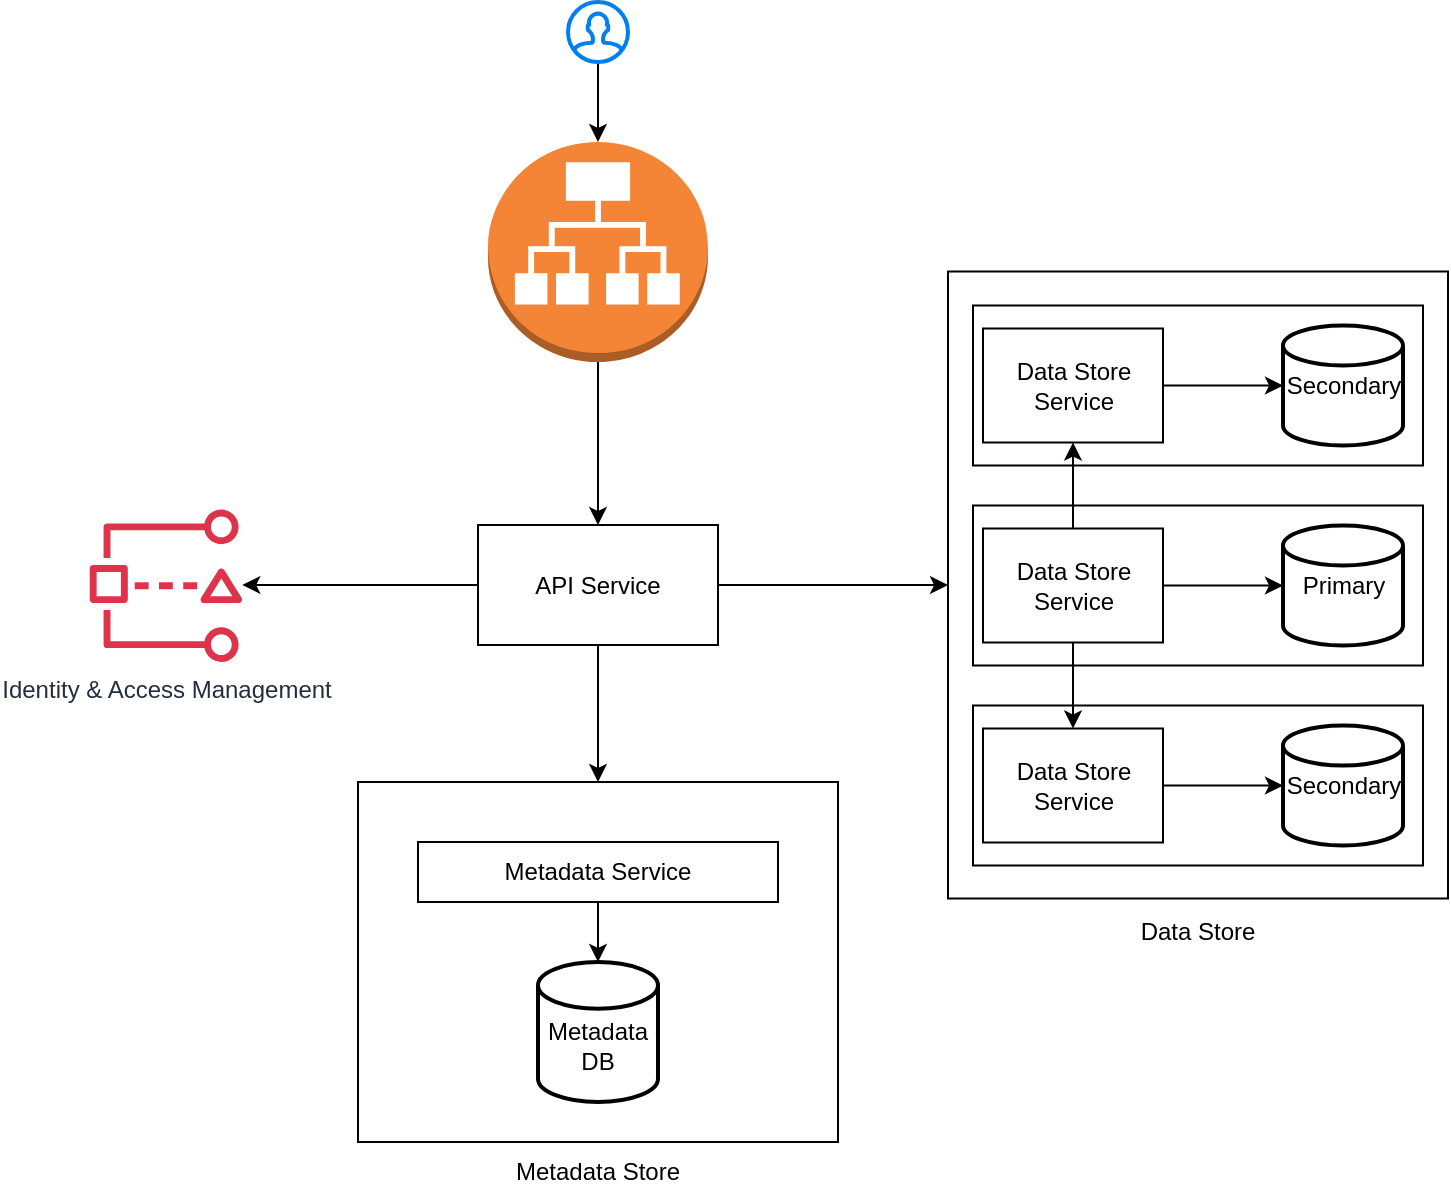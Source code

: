 <mxfile version="24.3.1" type="device">
  <diagram name="Page-1" id="8iywS-ldHSZ7-8yNUA9h">
    <mxGraphModel dx="1434" dy="786" grid="1" gridSize="10" guides="1" tooltips="1" connect="1" arrows="1" fold="1" page="1" pageScale="1" pageWidth="850" pageHeight="1100" math="0" shadow="0">
      <root>
        <mxCell id="0" />
        <mxCell id="1" parent="0" />
        <mxCell id="o-K2sw88PMrg2sIDaBuH-14" value="" style="edgeStyle=orthogonalEdgeStyle;rounded=0;orthogonalLoop=1;jettySize=auto;html=1;" edge="1" parent="1" source="o-K2sw88PMrg2sIDaBuH-1" target="o-K2sw88PMrg2sIDaBuH-3">
          <mxGeometry relative="1" as="geometry" />
        </mxCell>
        <mxCell id="o-K2sw88PMrg2sIDaBuH-1" value="" style="html=1;verticalLabelPosition=bottom;align=center;labelBackgroundColor=#ffffff;verticalAlign=top;strokeWidth=2;strokeColor=#0080F0;shadow=0;dashed=0;shape=mxgraph.ios7.icons.user;" vertex="1" parent="1">
          <mxGeometry x="380" y="100" width="30" height="30" as="geometry" />
        </mxCell>
        <mxCell id="o-K2sw88PMrg2sIDaBuH-13" value="" style="edgeStyle=orthogonalEdgeStyle;rounded=0;orthogonalLoop=1;jettySize=auto;html=1;" edge="1" parent="1" source="o-K2sw88PMrg2sIDaBuH-3" target="o-K2sw88PMrg2sIDaBuH-4">
          <mxGeometry relative="1" as="geometry" />
        </mxCell>
        <mxCell id="o-K2sw88PMrg2sIDaBuH-3" value="" style="outlineConnect=0;dashed=0;verticalLabelPosition=bottom;verticalAlign=top;align=center;html=1;shape=mxgraph.aws3.application_load_balancer;fillColor=#F58536;gradientColor=none;" vertex="1" parent="1">
          <mxGeometry x="340" y="170" width="110" height="110" as="geometry" />
        </mxCell>
        <mxCell id="o-K2sw88PMrg2sIDaBuH-18" value="" style="edgeStyle=orthogonalEdgeStyle;rounded=0;orthogonalLoop=1;jettySize=auto;html=1;" edge="1" parent="1" source="o-K2sw88PMrg2sIDaBuH-4" target="o-K2sw88PMrg2sIDaBuH-8">
          <mxGeometry relative="1" as="geometry" />
        </mxCell>
        <mxCell id="o-K2sw88PMrg2sIDaBuH-4" value="API Service" style="rounded=0;whiteSpace=wrap;html=1;" vertex="1" parent="1">
          <mxGeometry x="335" y="361.5" width="120" height="60" as="geometry" />
        </mxCell>
        <mxCell id="o-K2sw88PMrg2sIDaBuH-5" value="Identity &amp;amp; Access Management&lt;div&gt;&lt;br&gt;&lt;/div&gt;" style="sketch=0;outlineConnect=0;fontColor=#232F3E;gradientColor=none;fillColor=#DD344C;strokeColor=none;dashed=0;verticalLabelPosition=bottom;verticalAlign=top;align=center;html=1;fontSize=12;fontStyle=0;aspect=fixed;pointerEvents=1;shape=mxgraph.aws4.access_analyzer;" vertex="1" parent="1">
          <mxGeometry x="140" y="353" width="78" height="77" as="geometry" />
        </mxCell>
        <mxCell id="o-K2sw88PMrg2sIDaBuH-17" value="" style="edgeStyle=orthogonalEdgeStyle;rounded=0;orthogonalLoop=1;jettySize=auto;html=1;exitX=0.5;exitY=1;exitDx=0;exitDy=0;entryX=0.5;entryY=0;entryDx=0;entryDy=0;" edge="1" parent="1" source="o-K2sw88PMrg2sIDaBuH-4" target="o-K2sw88PMrg2sIDaBuH-7">
          <mxGeometry relative="1" as="geometry">
            <mxPoint x="440" y="450" as="targetPoint" />
          </mxGeometry>
        </mxCell>
        <mxCell id="o-K2sw88PMrg2sIDaBuH-7" value="" style="rounded=0;whiteSpace=wrap;html=1;" vertex="1" parent="1">
          <mxGeometry x="275" y="490" width="240" height="180" as="geometry" />
        </mxCell>
        <mxCell id="o-K2sw88PMrg2sIDaBuH-8" value="" style="rounded=0;whiteSpace=wrap;html=1;align=left;" vertex="1" parent="1">
          <mxGeometry x="570" y="234.75" width="250" height="313.5" as="geometry" />
        </mxCell>
        <mxCell id="o-K2sw88PMrg2sIDaBuH-10" value="&lt;div&gt;&lt;br&gt;&lt;/div&gt;Metadata DB" style="strokeWidth=2;html=1;shape=mxgraph.flowchart.database;whiteSpace=wrap;" vertex="1" parent="1">
          <mxGeometry x="365" y="580" width="60" height="70" as="geometry" />
        </mxCell>
        <mxCell id="o-K2sw88PMrg2sIDaBuH-12" value="" style="edgeStyle=orthogonalEdgeStyle;rounded=0;orthogonalLoop=1;jettySize=auto;html=1;" edge="1" parent="1" source="o-K2sw88PMrg2sIDaBuH-11" target="o-K2sw88PMrg2sIDaBuH-10">
          <mxGeometry relative="1" as="geometry" />
        </mxCell>
        <mxCell id="o-K2sw88PMrg2sIDaBuH-11" value="Metadata Service" style="rounded=0;whiteSpace=wrap;html=1;" vertex="1" parent="1">
          <mxGeometry x="305" y="520" width="180" height="30" as="geometry" />
        </mxCell>
        <mxCell id="o-K2sw88PMrg2sIDaBuH-15" value="" style="endArrow=classic;html=1;rounded=0;exitX=0;exitY=0.5;exitDx=0;exitDy=0;" edge="1" parent="1" source="o-K2sw88PMrg2sIDaBuH-4" target="o-K2sw88PMrg2sIDaBuH-5">
          <mxGeometry width="50" height="50" relative="1" as="geometry">
            <mxPoint x="285" y="390" as="sourcePoint" />
            <mxPoint x="335" y="340" as="targetPoint" />
          </mxGeometry>
        </mxCell>
        <mxCell id="o-K2sw88PMrg2sIDaBuH-22" value="" style="rounded=0;whiteSpace=wrap;html=1;" vertex="1" parent="1">
          <mxGeometry x="582.5" y="451.75" width="225" height="80" as="geometry" />
        </mxCell>
        <mxCell id="o-K2sw88PMrg2sIDaBuH-19" value="Secondary" style="strokeWidth=2;html=1;shape=mxgraph.flowchart.database;whiteSpace=wrap;" vertex="1" parent="1">
          <mxGeometry x="737.5" y="461.75" width="60" height="60" as="geometry" />
        </mxCell>
        <mxCell id="o-K2sw88PMrg2sIDaBuH-21" value="" style="edgeStyle=orthogonalEdgeStyle;rounded=0;orthogonalLoop=1;jettySize=auto;html=1;" edge="1" parent="1" source="o-K2sw88PMrg2sIDaBuH-20" target="o-K2sw88PMrg2sIDaBuH-19">
          <mxGeometry relative="1" as="geometry" />
        </mxCell>
        <mxCell id="o-K2sw88PMrg2sIDaBuH-20" value="Data Store Service" style="rounded=0;whiteSpace=wrap;html=1;" vertex="1" parent="1">
          <mxGeometry x="587.5" y="463.25" width="90" height="57" as="geometry" />
        </mxCell>
        <mxCell id="o-K2sw88PMrg2sIDaBuH-23" value="" style="rounded=0;whiteSpace=wrap;html=1;" vertex="1" parent="1">
          <mxGeometry x="582.5" y="351.75" width="225" height="80" as="geometry" />
        </mxCell>
        <mxCell id="o-K2sw88PMrg2sIDaBuH-24" value="Primary" style="strokeWidth=2;html=1;shape=mxgraph.flowchart.database;whiteSpace=wrap;" vertex="1" parent="1">
          <mxGeometry x="737.5" y="361.75" width="60" height="60" as="geometry" />
        </mxCell>
        <mxCell id="o-K2sw88PMrg2sIDaBuH-25" value="" style="edgeStyle=orthogonalEdgeStyle;rounded=0;orthogonalLoop=1;jettySize=auto;html=1;" edge="1" parent="1" source="o-K2sw88PMrg2sIDaBuH-26" target="o-K2sw88PMrg2sIDaBuH-24">
          <mxGeometry relative="1" as="geometry" />
        </mxCell>
        <mxCell id="o-K2sw88PMrg2sIDaBuH-26" value="Data Store Service" style="rounded=0;whiteSpace=wrap;html=1;" vertex="1" parent="1">
          <mxGeometry x="587.5" y="363.25" width="90" height="57" as="geometry" />
        </mxCell>
        <mxCell id="o-K2sw88PMrg2sIDaBuH-27" value="" style="rounded=0;whiteSpace=wrap;html=1;" vertex="1" parent="1">
          <mxGeometry x="582.5" y="251.75" width="225" height="80" as="geometry" />
        </mxCell>
        <mxCell id="o-K2sw88PMrg2sIDaBuH-28" value="Secondary" style="strokeWidth=2;html=1;shape=mxgraph.flowchart.database;whiteSpace=wrap;" vertex="1" parent="1">
          <mxGeometry x="737.5" y="261.75" width="60" height="60" as="geometry" />
        </mxCell>
        <mxCell id="o-K2sw88PMrg2sIDaBuH-29" value="" style="edgeStyle=orthogonalEdgeStyle;rounded=0;orthogonalLoop=1;jettySize=auto;html=1;" edge="1" parent="1" source="o-K2sw88PMrg2sIDaBuH-30" target="o-K2sw88PMrg2sIDaBuH-28">
          <mxGeometry relative="1" as="geometry" />
        </mxCell>
        <mxCell id="o-K2sw88PMrg2sIDaBuH-30" value="Data Store Service" style="rounded=0;whiteSpace=wrap;html=1;" vertex="1" parent="1">
          <mxGeometry x="587.5" y="263.25" width="90" height="57" as="geometry" />
        </mxCell>
        <mxCell id="o-K2sw88PMrg2sIDaBuH-31" value="Data Store" style="text;strokeColor=none;align=center;fillColor=none;html=1;verticalAlign=middle;whiteSpace=wrap;rounded=0;" vertex="1" parent="1">
          <mxGeometry x="665" y="550" width="60" height="30" as="geometry" />
        </mxCell>
        <mxCell id="o-K2sw88PMrg2sIDaBuH-32" value="Metadata Store" style="text;strokeColor=none;align=center;fillColor=none;html=1;verticalAlign=middle;whiteSpace=wrap;rounded=0;" vertex="1" parent="1">
          <mxGeometry x="350" y="670" width="90" height="30" as="geometry" />
        </mxCell>
        <mxCell id="o-K2sw88PMrg2sIDaBuH-33" value="" style="endArrow=classic;html=1;rounded=0;exitX=0.5;exitY=0;exitDx=0;exitDy=0;entryX=0.5;entryY=1;entryDx=0;entryDy=0;" edge="1" parent="1" source="o-K2sw88PMrg2sIDaBuH-26" target="o-K2sw88PMrg2sIDaBuH-30">
          <mxGeometry width="50" height="50" relative="1" as="geometry">
            <mxPoint x="640" y="128.25" as="sourcePoint" />
            <mxPoint x="690" y="78.25" as="targetPoint" />
          </mxGeometry>
        </mxCell>
        <mxCell id="o-K2sw88PMrg2sIDaBuH-34" value="" style="endArrow=classic;html=1;rounded=0;exitX=0.5;exitY=1;exitDx=0;exitDy=0;entryX=0.5;entryY=0;entryDx=0;entryDy=0;" edge="1" parent="1" source="o-K2sw88PMrg2sIDaBuH-26" target="o-K2sw88PMrg2sIDaBuH-20">
          <mxGeometry width="50" height="50" relative="1" as="geometry">
            <mxPoint x="643" y="373.25" as="sourcePoint" />
            <mxPoint x="643" y="330.25" as="targetPoint" />
          </mxGeometry>
        </mxCell>
      </root>
    </mxGraphModel>
  </diagram>
</mxfile>
